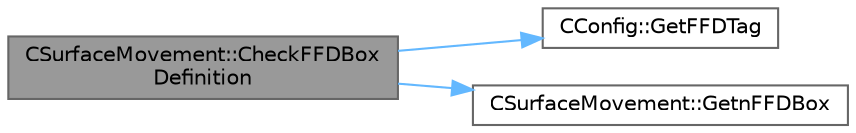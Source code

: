 digraph "CSurfaceMovement::CheckFFDBoxDefinition"
{
 // LATEX_PDF_SIZE
  bgcolor="transparent";
  edge [fontname=Helvetica,fontsize=10,labelfontname=Helvetica,labelfontsize=10];
  node [fontname=Helvetica,fontsize=10,shape=box,height=0.2,width=0.4];
  rankdir="LR";
  Node1 [id="Node000001",label="CSurfaceMovement::CheckFFDBox\lDefinition",height=0.2,width=0.4,color="gray40", fillcolor="grey60", style="filled", fontcolor="black",tooltip="Check if the design variable definition matches the FFD box definition."];
  Node1 -> Node2 [id="edge1_Node000001_Node000002",color="steelblue1",style="solid",tooltip=" "];
  Node2 [id="Node000002",label="CConfig::GetFFDTag",height=0.2,width=0.4,color="grey40", fillcolor="white", style="filled",URL="$classCConfig.html#ad8359bfec369e78a6a4d0c3039ffe547",tooltip="Get the FFD Tag of a particular design variable."];
  Node1 -> Node3 [id="edge2_Node000001_Node000003",color="steelblue1",style="solid",tooltip=" "];
  Node3 [id="Node000003",label="CSurfaceMovement::GetnFFDBox",height=0.2,width=0.4,color="grey40", fillcolor="white", style="filled",URL="$classCSurfaceMovement.html#a78fc47e5776e7bf1fabfc1995720edd5",tooltip="Obtain the number of FFDBoxes."];
}
